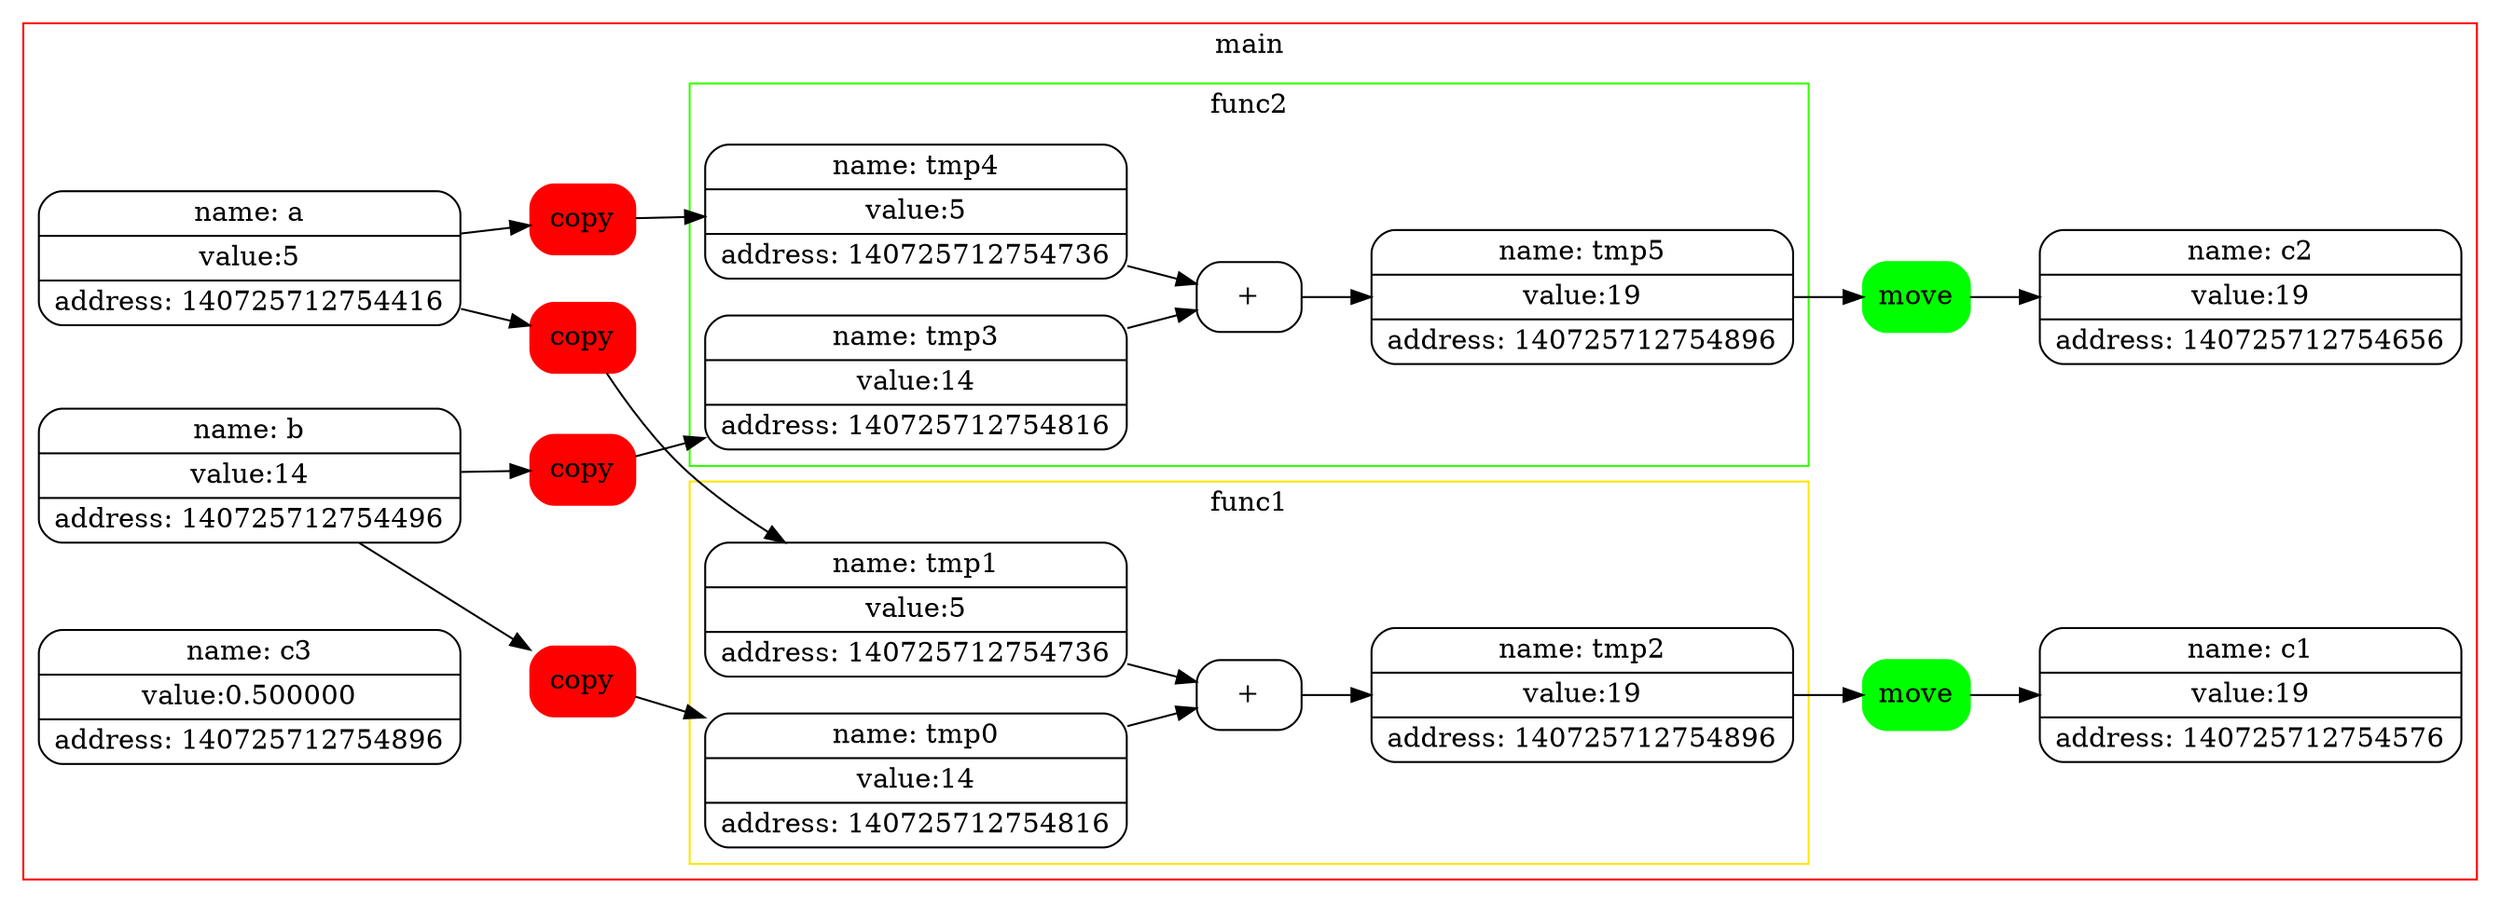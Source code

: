 digraph G{
rankdir=LR;
node[shape=Mrecord];

subgraph "cluster_0" {
label = main;
color = "0.0,1,1";
1[label=" name: a | value:5 | address: 140725712754416 " ];
2[label=" name: b | value:14 | address: 140725712754496 " ];
3[label="copy" color = "red" style = "filled"];
2->3;
4[label=" name: tmp0 | value:14 | address: 140725712754816 " ];
3->4;
5[label="copy" color = "red" style = "filled"];
1->5;
6[label=" name: tmp1 | value:5 | address: 140725712754736 " ];
5->6;
subgraph "cluster_1" {
label = func1;
color = "0.15,1,1";
7[label="+" color = "black" style = ""];
6->7;
4->7;
8[label=" name: tmp2 | value:19 | address: 140725712754896 " ];
7->8;
}
9[label="move" color = "green" style = "filled"];
8->9;
10[label=" name: c1 | value:19 | address: 140725712754576 " ];
9->10;
11[label="copy" color = "red" style = "filled"];
2->11;
12[label=" name: tmp3 | value:14 | address: 140725712754816 " ];
11->12;
13[label="copy" color = "red" style = "filled"];
1->13;
14[label=" name: tmp4 | value:5 | address: 140725712754736 " ];
13->14;
subgraph "cluster_2" {
label = func2;
color = "0.30,1,1";
15[label="+" color = "black" style = ""];
14->15;
12->15;
16[label=" name: tmp5 | value:19 | address: 140725712754896 " ];
15->16;
}
17[label="move" color = "green" style = "filled"];
16->17;
18[label=" name: c2 | value:19 | address: 140725712754656 " ];
17->18;
19[label=" name: c3 | value:0.500000 | address: 140725712754896 " ];
}
}